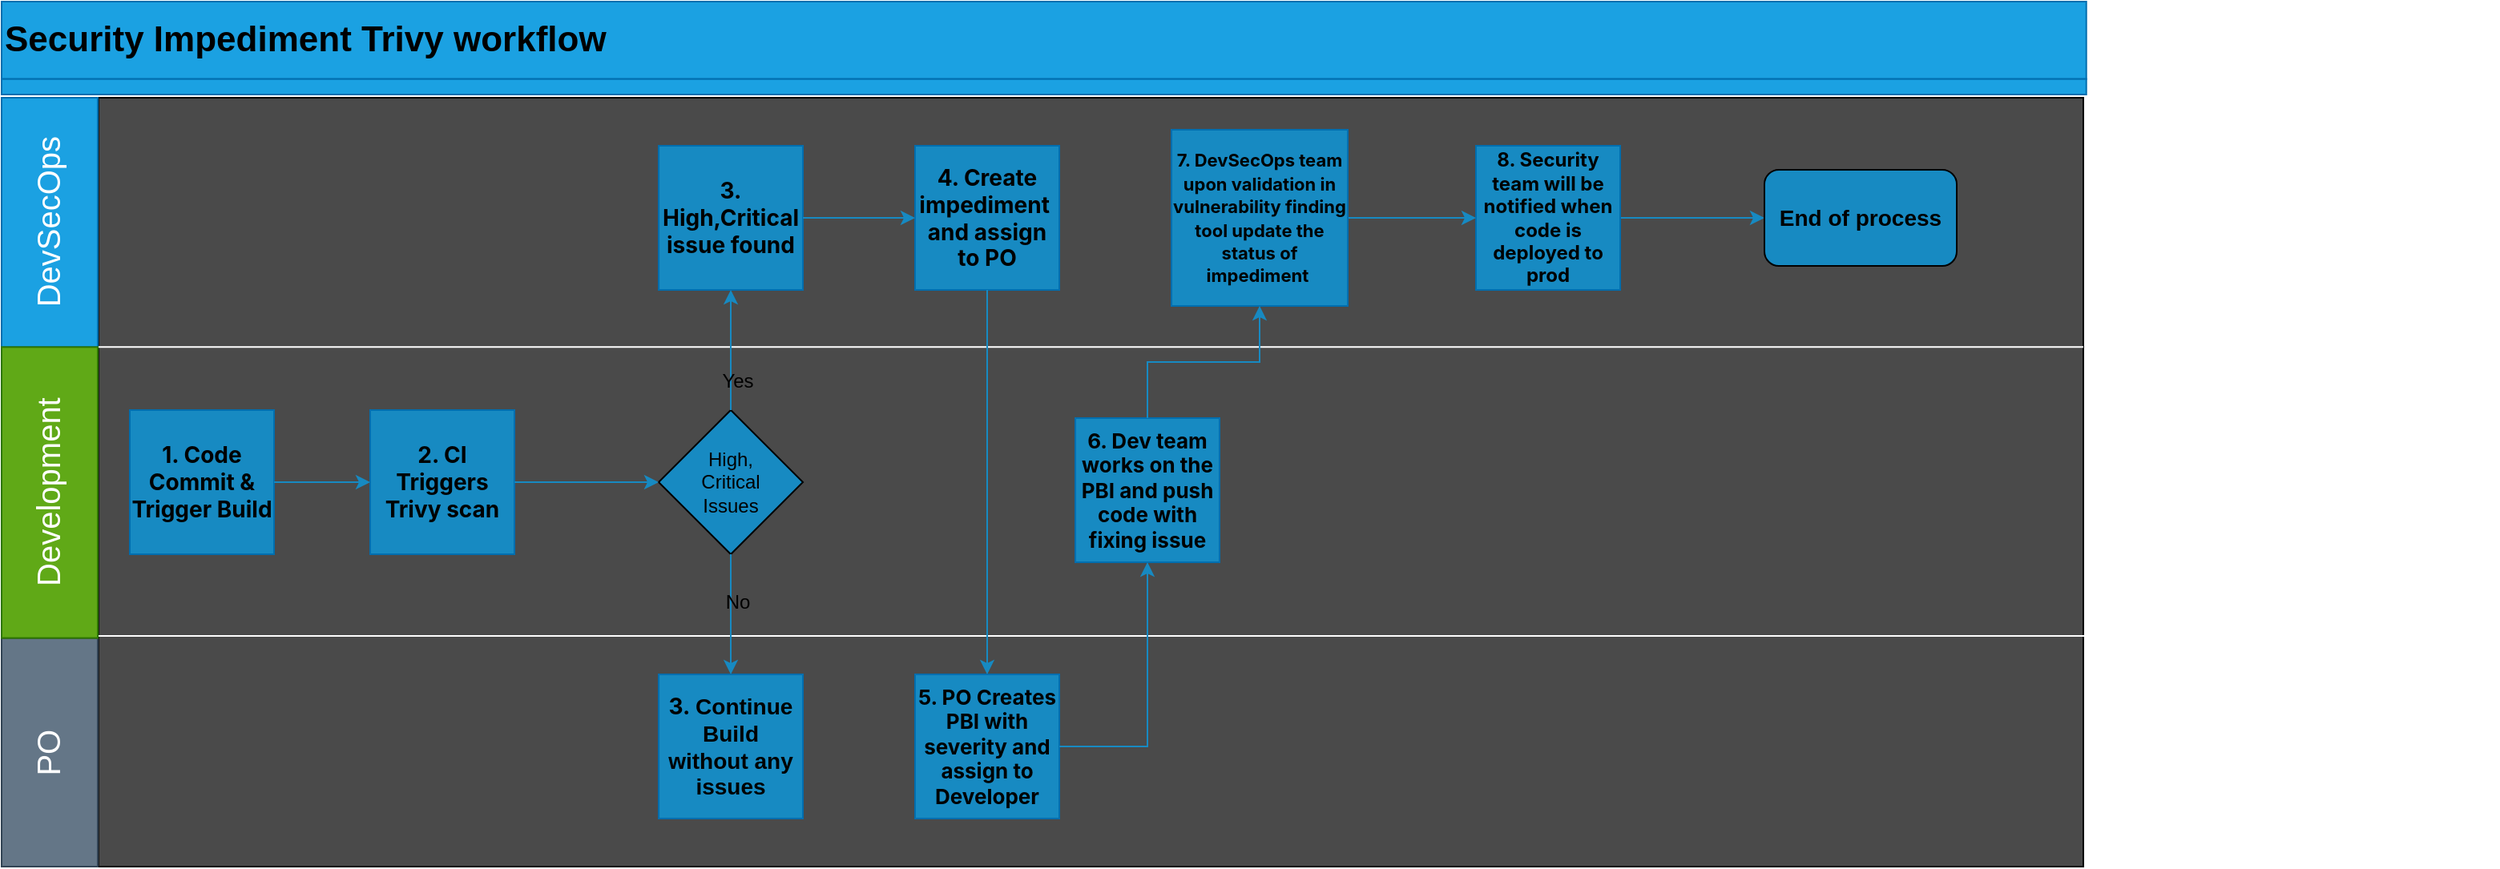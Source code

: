 <mxfile version="24.2.3" type="device">
  <diagram name="Page-1" id="_-10GnOW3q0OUTJ9YQ4u">
    <mxGraphModel dx="2328" dy="1512" grid="1" gridSize="10" guides="1" tooltips="1" connect="1" arrows="1" fold="1" page="1" pageScale="1" pageWidth="850" pageHeight="1100" math="0" shadow="0">
      <root>
        <mxCell id="0" />
        <mxCell id="1" parent="0" />
        <mxCell id="zypsdBxcPxv5_3bh2dCD-22" value="" style="group" vertex="1" connectable="0" parent="1">
          <mxGeometry x="169" y="190" width="1260" height="480" as="geometry" />
        </mxCell>
        <mxCell id="zypsdBxcPxv5_3bh2dCD-42" value="" style="group" vertex="1" connectable="0" parent="zypsdBxcPxv5_3bh2dCD-22">
          <mxGeometry width="1260" height="480" as="geometry" />
        </mxCell>
        <mxCell id="zypsdBxcPxv5_3bh2dCD-14" value="" style="rounded=0;whiteSpace=wrap;html=1;fillColor=#4A4A4A;" vertex="1" parent="zypsdBxcPxv5_3bh2dCD-42">
          <mxGeometry x="1.35" width="1238.65" height="480" as="geometry" />
        </mxCell>
        <mxCell id="zypsdBxcPxv5_3bh2dCD-13" value="" style="line;strokeWidth=1;rotatable=0;dashed=0;labelPosition=right;align=left;verticalAlign=middle;spacingTop=0;spacingLeft=6;points=[];portConstraint=eastwest;strokeColor=#FFFFFF;" vertex="1" parent="zypsdBxcPxv5_3bh2dCD-42">
          <mxGeometry y="149.19" width="1240" height="12.97" as="geometry" />
        </mxCell>
        <mxCell id="zypsdBxcPxv5_3bh2dCD-17" value="" style="line;strokeWidth=1;rotatable=0;dashed=0;labelPosition=right;align=left;verticalAlign=middle;spacingTop=0;spacingLeft=6;points=[];portConstraint=eastwest;strokeColor=#FFFFFF;" vertex="1" parent="zypsdBxcPxv5_3bh2dCD-42">
          <mxGeometry x="1.35" y="329.51" width="1258.65" height="12.97" as="geometry" />
        </mxCell>
        <mxCell id="zypsdBxcPxv5_3bh2dCD-54" value="" style="edgeStyle=orthogonalEdgeStyle;rounded=0;orthogonalLoop=1;jettySize=auto;html=1;strokeColor=#178AC2;" edge="1" parent="zypsdBxcPxv5_3bh2dCD-42" source="zypsdBxcPxv5_3bh2dCD-43" target="zypsdBxcPxv5_3bh2dCD-53">
          <mxGeometry relative="1" as="geometry" />
        </mxCell>
        <mxCell id="zypsdBxcPxv5_3bh2dCD-43" value="&lt;div style=&quot;&quot;&gt;&lt;font size=&quot;1&quot; face=&quot;-apple-system, system-ui, Segoe WPC, Segoe UI, system-ui, Ubuntu, Droid Sans, sans-serif&quot; color=&quot;#000000&quot;&gt;&lt;b style=&quot;font-size: 12px;&quot;&gt;8. Security team will be notified when code is deployed to prod&lt;/b&gt;&lt;/font&gt;&lt;/div&gt;" style="whiteSpace=wrap;html=1;aspect=fixed;fillColor=#178AC2;fontColor=#ffffff;strokeColor=#006EAF;align=center;" vertex="1" parent="zypsdBxcPxv5_3bh2dCD-42">
          <mxGeometry x="861" y="30" width="90" height="90" as="geometry" />
        </mxCell>
        <mxCell id="zypsdBxcPxv5_3bh2dCD-56" value="" style="edgeStyle=orthogonalEdgeStyle;rounded=0;orthogonalLoop=1;jettySize=auto;html=1;strokeColor=#178AC2;" edge="1" parent="zypsdBxcPxv5_3bh2dCD-42" source="zypsdBxcPxv5_3bh2dCD-41" target="zypsdBxcPxv5_3bh2dCD-43">
          <mxGeometry relative="1" as="geometry" />
        </mxCell>
        <mxCell id="zypsdBxcPxv5_3bh2dCD-41" value="&lt;div style=&quot;&quot;&gt;&lt;strong style=&quot;background-color: initial; font-family: -apple-system, &amp;quot;system-ui&amp;quot;, &amp;quot;Segoe WPC&amp;quot;, &amp;quot;Segoe UI&amp;quot;, system-ui, Ubuntu, &amp;quot;Droid Sans&amp;quot;, sans-serif;&quot;&gt;&lt;font style=&quot;font-size: 11px;&quot; color=&quot;#000000&quot;&gt;7. DevSecOps team upon validation in vulnerability finding tool update the status of impediment&amp;nbsp;&lt;/font&gt;&lt;/strong&gt;&lt;/div&gt;" style="whiteSpace=wrap;html=1;aspect=fixed;fillColor=#178AC2;fontColor=#ffffff;strokeColor=#006EAF;align=center;" vertex="1" parent="zypsdBxcPxv5_3bh2dCD-42">
          <mxGeometry x="671" y="20" width="110" height="110" as="geometry" />
        </mxCell>
        <mxCell id="zypsdBxcPxv5_3bh2dCD-18" value="&lt;div style=&quot;&quot;&gt;&lt;strong style=&quot;background-color: initial; font-family: -apple-system, &amp;quot;system-ui&amp;quot;, &amp;quot;Segoe WPC&amp;quot;, &amp;quot;Segoe UI&amp;quot;, system-ui, Ubuntu, &amp;quot;Droid Sans&amp;quot;, sans-serif; font-size: 14px;&quot;&gt;&lt;font color=&quot;#000000&quot;&gt;1. Code Commit &amp;amp; Trigger Build&lt;/font&gt;&lt;/strong&gt;&lt;/div&gt;" style="whiteSpace=wrap;html=1;aspect=fixed;fillColor=#178AC2;fontColor=#ffffff;strokeColor=#006EAF;align=center;" vertex="1" parent="zypsdBxcPxv5_3bh2dCD-42">
          <mxGeometry x="21" y="195" width="90" height="90" as="geometry" />
        </mxCell>
        <mxCell id="zypsdBxcPxv5_3bh2dCD-19" value="&lt;div style=&quot;&quot;&gt;&lt;strong style=&quot;background-color: initial; font-family: -apple-system, &amp;quot;system-ui&amp;quot;, &amp;quot;Segoe WPC&amp;quot;, &amp;quot;Segoe UI&amp;quot;, system-ui, Ubuntu, &amp;quot;Droid Sans&amp;quot;, sans-serif; font-size: 14px;&quot;&gt;&lt;font color=&quot;#000000&quot;&gt;2. CI Triggers Trivy scan&lt;/font&gt;&lt;/strong&gt;&lt;/div&gt;" style="whiteSpace=wrap;html=1;aspect=fixed;fillColor=#178AC2;fontColor=#ffffff;strokeColor=#006EAF;align=center;" vertex="1" parent="zypsdBxcPxv5_3bh2dCD-42">
          <mxGeometry x="171" y="195" width="90" height="90" as="geometry" />
        </mxCell>
        <mxCell id="zypsdBxcPxv5_3bh2dCD-20" value="" style="edgeStyle=orthogonalEdgeStyle;rounded=0;orthogonalLoop=1;jettySize=auto;html=1;strokeColor=#178AC2;strokeWidth=1;fillColor=#1ba1e2;" edge="1" parent="zypsdBxcPxv5_3bh2dCD-42" source="zypsdBxcPxv5_3bh2dCD-18" target="zypsdBxcPxv5_3bh2dCD-19">
          <mxGeometry relative="1" as="geometry" />
        </mxCell>
        <mxCell id="zypsdBxcPxv5_3bh2dCD-23" value="High,&lt;br&gt;Critical&lt;br&gt;Issues" style="rhombus;whiteSpace=wrap;html=1;fillColor=#178AC2;" vertex="1" parent="zypsdBxcPxv5_3bh2dCD-42">
          <mxGeometry x="351" y="195" width="90.02" height="90" as="geometry" />
        </mxCell>
        <mxCell id="zypsdBxcPxv5_3bh2dCD-25" style="edgeStyle=orthogonalEdgeStyle;rounded=0;orthogonalLoop=1;jettySize=auto;html=1;strokeColor=#178AC2;" edge="1" parent="zypsdBxcPxv5_3bh2dCD-42" source="zypsdBxcPxv5_3bh2dCD-19" target="zypsdBxcPxv5_3bh2dCD-23">
          <mxGeometry relative="1" as="geometry" />
        </mxCell>
        <mxCell id="zypsdBxcPxv5_3bh2dCD-31" value="&lt;div style=&quot;&quot;&gt;&lt;strong style=&quot;background-color: initial; font-family: -apple-system, &amp;quot;system-ui&amp;quot;, &amp;quot;Segoe WPC&amp;quot;, &amp;quot;Segoe UI&amp;quot;, system-ui, Ubuntu, &amp;quot;Droid Sans&amp;quot;, sans-serif; font-size: 14px;&quot;&gt;&lt;font color=&quot;#000000&quot;&gt;3. High,Critical issue found&lt;/font&gt;&lt;/strong&gt;&lt;/div&gt;" style="whiteSpace=wrap;html=1;aspect=fixed;fillColor=#178AC2;fontColor=#ffffff;strokeColor=#006EAF;align=center;" vertex="1" parent="zypsdBxcPxv5_3bh2dCD-42">
          <mxGeometry x="351.02" y="30" width="90" height="90" as="geometry" />
        </mxCell>
        <mxCell id="zypsdBxcPxv5_3bh2dCD-34" value="" style="edgeStyle=orthogonalEdgeStyle;rounded=0;orthogonalLoop=1;jettySize=auto;html=1;strokeColor=#178AC2;" edge="1" parent="zypsdBxcPxv5_3bh2dCD-42" source="zypsdBxcPxv5_3bh2dCD-23" target="zypsdBxcPxv5_3bh2dCD-31">
          <mxGeometry relative="1" as="geometry" />
        </mxCell>
        <mxCell id="zypsdBxcPxv5_3bh2dCD-28" value="&lt;div style=&quot;&quot;&gt;&lt;font color=&quot;#000000&quot;&gt;&lt;strong style=&quot;background-color: initial; font-family: -apple-system, &amp;quot;system-ui&amp;quot;, &amp;quot;Segoe WPC&amp;quot;, &amp;quot;Segoe UI&amp;quot;, system-ui, Ubuntu, &amp;quot;Droid Sans&amp;quot;, sans-serif; font-size: 14px;&quot;&gt;3.&amp;nbsp;&lt;/strong&gt;&lt;span style=&quot;background-color: initial;&quot;&gt;&lt;font style=&quot;font-size: 14px;&quot;&gt;&lt;b style=&quot;&quot;&gt;Continue Build without any issues&lt;/b&gt;&lt;/font&gt;&lt;/span&gt;&lt;/font&gt;&lt;/div&gt;" style="whiteSpace=wrap;html=1;aspect=fixed;fillColor=#178AC2;fontColor=#ffffff;strokeColor=#006EAF;align=center;" vertex="1" parent="zypsdBxcPxv5_3bh2dCD-42">
          <mxGeometry x="351.02" y="360" width="90" height="90" as="geometry" />
        </mxCell>
        <mxCell id="zypsdBxcPxv5_3bh2dCD-29" value="" style="edgeStyle=orthogonalEdgeStyle;rounded=0;orthogonalLoop=1;jettySize=auto;html=1;strokeColor=#178AC2;" edge="1" parent="zypsdBxcPxv5_3bh2dCD-42" source="zypsdBxcPxv5_3bh2dCD-23" target="zypsdBxcPxv5_3bh2dCD-28">
          <mxGeometry relative="1" as="geometry" />
        </mxCell>
        <mxCell id="zypsdBxcPxv5_3bh2dCD-32" value="&lt;div style=&quot;&quot;&gt;&lt;strong style=&quot;background-color: initial; font-family: -apple-system, &amp;quot;system-ui&amp;quot;, &amp;quot;Segoe WPC&amp;quot;, &amp;quot;Segoe UI&amp;quot;, system-ui, Ubuntu, &amp;quot;Droid Sans&amp;quot;, sans-serif; font-size: 14px;&quot;&gt;&lt;font color=&quot;#000000&quot;&gt;4. Create impediment&amp;nbsp; and assign to PO&lt;/font&gt;&lt;/strong&gt;&lt;/div&gt;" style="whiteSpace=wrap;html=1;aspect=fixed;fillColor=#178AC2;fontColor=#ffffff;strokeColor=#006EAF;align=center;" vertex="1" parent="zypsdBxcPxv5_3bh2dCD-42">
          <mxGeometry x="511" y="30" width="90" height="90" as="geometry" />
        </mxCell>
        <mxCell id="zypsdBxcPxv5_3bh2dCD-35" value="" style="edgeStyle=orthogonalEdgeStyle;rounded=0;orthogonalLoop=1;jettySize=auto;html=1;strokeColor=#178AC2;" edge="1" parent="zypsdBxcPxv5_3bh2dCD-42" source="zypsdBxcPxv5_3bh2dCD-31" target="zypsdBxcPxv5_3bh2dCD-32">
          <mxGeometry relative="1" as="geometry" />
        </mxCell>
        <mxCell id="zypsdBxcPxv5_3bh2dCD-33" value="&lt;div style=&quot;&quot;&gt;&lt;strong style=&quot;background-color: initial; font-family: -apple-system, &amp;quot;system-ui&amp;quot;, &amp;quot;Segoe WPC&amp;quot;, &amp;quot;Segoe UI&amp;quot;, system-ui, Ubuntu, &amp;quot;Droid Sans&amp;quot;, sans-serif;&quot;&gt;&lt;font style=&quot;font-size: 13px;&quot; color=&quot;#000000&quot;&gt;5. PO Creates PBI with severity and assign to Developer&lt;/font&gt;&lt;/strong&gt;&lt;/div&gt;" style="whiteSpace=wrap;html=1;aspect=fixed;fillColor=#178AC2;fontColor=#ffffff;strokeColor=#006EAF;align=center;" vertex="1" parent="zypsdBxcPxv5_3bh2dCD-42">
          <mxGeometry x="511" y="360" width="90" height="90" as="geometry" />
        </mxCell>
        <mxCell id="zypsdBxcPxv5_3bh2dCD-37" style="edgeStyle=orthogonalEdgeStyle;rounded=0;orthogonalLoop=1;jettySize=auto;html=1;strokeColor=#178AC2;" edge="1" parent="zypsdBxcPxv5_3bh2dCD-42" source="zypsdBxcPxv5_3bh2dCD-32" target="zypsdBxcPxv5_3bh2dCD-33">
          <mxGeometry relative="1" as="geometry" />
        </mxCell>
        <mxCell id="zypsdBxcPxv5_3bh2dCD-53" value="&lt;font style=&quot;font-size: 14px;&quot;&gt;&lt;b&gt;End of process&lt;/b&gt;&lt;/font&gt;" style="rounded=1;whiteSpace=wrap;html=1;fillColor=#178AC2;" vertex="1" parent="zypsdBxcPxv5_3bh2dCD-42">
          <mxGeometry x="1041" y="45" width="120" height="60" as="geometry" />
        </mxCell>
        <mxCell id="zypsdBxcPxv5_3bh2dCD-39" value="&lt;div style=&quot;&quot;&gt;&lt;strong style=&quot;background-color: initial; font-family: -apple-system, &amp;quot;system-ui&amp;quot;, &amp;quot;Segoe WPC&amp;quot;, &amp;quot;Segoe UI&amp;quot;, system-ui, Ubuntu, &amp;quot;Droid Sans&amp;quot;, sans-serif;&quot;&gt;&lt;font style=&quot;font-size: 13px;&quot; color=&quot;#000000&quot;&gt;6. Dev team works on the PBI and push code with fixing issue&lt;/font&gt;&lt;/strong&gt;&lt;/div&gt;" style="whiteSpace=wrap;html=1;aspect=fixed;fillColor=#178AC2;fontColor=#ffffff;strokeColor=#006EAF;align=center;" vertex="1" parent="zypsdBxcPxv5_3bh2dCD-42">
          <mxGeometry x="611" y="200" width="90" height="90" as="geometry" />
        </mxCell>
        <mxCell id="zypsdBxcPxv5_3bh2dCD-40" style="edgeStyle=orthogonalEdgeStyle;rounded=0;orthogonalLoop=1;jettySize=auto;html=1;entryX=0.5;entryY=1;entryDx=0;entryDy=0;strokeColor=#178AC2;" edge="1" parent="zypsdBxcPxv5_3bh2dCD-42" source="zypsdBxcPxv5_3bh2dCD-33" target="zypsdBxcPxv5_3bh2dCD-39">
          <mxGeometry relative="1" as="geometry" />
        </mxCell>
        <mxCell id="zypsdBxcPxv5_3bh2dCD-44" style="edgeStyle=orthogonalEdgeStyle;rounded=0;orthogonalLoop=1;jettySize=auto;html=1;strokeColor=#178AC2;" edge="1" parent="zypsdBxcPxv5_3bh2dCD-42" source="zypsdBxcPxv5_3bh2dCD-39" target="zypsdBxcPxv5_3bh2dCD-41">
          <mxGeometry relative="1" as="geometry" />
        </mxCell>
        <mxCell id="zypsdBxcPxv5_3bh2dCD-30" value="No" style="text;html=1;align=center;verticalAlign=middle;resizable=0;points=[];autosize=1;strokeColor=none;fillColor=none;" vertex="1" parent="zypsdBxcPxv5_3bh2dCD-22">
          <mxGeometry x="380" y="299.51" width="40" height="30" as="geometry" />
        </mxCell>
        <mxCell id="zypsdBxcPxv5_3bh2dCD-38" value="Yes" style="text;html=1;align=center;verticalAlign=middle;resizable=0;points=[];autosize=1;strokeColor=none;fillColor=none;" vertex="1" parent="zypsdBxcPxv5_3bh2dCD-22">
          <mxGeometry x="380" y="162.16" width="40" height="30" as="geometry" />
        </mxCell>
        <mxCell id="zypsdBxcPxv5_3bh2dCD-7" value="" style="group" vertex="1" connectable="0" parent="1">
          <mxGeometry x="110" y="130" width="1558" height="58" as="geometry" />
        </mxCell>
        <mxCell id="zypsdBxcPxv5_3bh2dCD-1" value="&lt;font style=&quot;font-size: 22px;&quot; color=&quot;#000000&quot;&gt;&lt;b&gt;Security Impediment Trivy workflow&lt;/b&gt;&lt;/font&gt;" style="rounded=0;whiteSpace=wrap;html=1;fillColor=#1ba1e2;fontColor=#ffffff;strokeColor=#006EAF;align=left;" vertex="1" parent="zypsdBxcPxv5_3bh2dCD-7">
          <mxGeometry width="1300.854" height="48.333" as="geometry" />
        </mxCell>
        <mxCell id="zypsdBxcPxv5_3bh2dCD-3" value="" style="rounded=0;whiteSpace=wrap;html=1;fillColor=#1ba1e2;fontColor=#ffffff;strokeColor=#006EAF;align=left;" vertex="1" parent="zypsdBxcPxv5_3bh2dCD-7">
          <mxGeometry y="48.333" width="1300.854" height="9.667" as="geometry" />
        </mxCell>
        <mxCell id="zypsdBxcPxv5_3bh2dCD-21" value="" style="group" vertex="1" connectable="0" parent="1">
          <mxGeometry x="110" y="190" width="60" height="480" as="geometry" />
        </mxCell>
        <mxCell id="zypsdBxcPxv5_3bh2dCD-4" value="&lt;font style=&quot;font-size: 20px;&quot;&gt;PO&lt;/font&gt;" style="rounded=0;whiteSpace=wrap;html=1;fillColor=#647687;fontColor=#ffffff;strokeColor=#314354;textDirection=vertical-lr;rotation=-180;" vertex="1" parent="zypsdBxcPxv5_3bh2dCD-21">
          <mxGeometry y="337.297" width="60" height="142.703" as="geometry" />
        </mxCell>
        <mxCell id="zypsdBxcPxv5_3bh2dCD-5" value="&lt;font style=&quot;font-size: 20px;&quot;&gt;DevSecOps&lt;/font&gt;" style="rounded=0;whiteSpace=wrap;html=1;fillColor=#1ba1e2;fontColor=#ffffff;strokeColor=#006EAF;textDirection=vertical-lr;rotation=-180;" vertex="1" parent="zypsdBxcPxv5_3bh2dCD-21">
          <mxGeometry width="60" height="155.676" as="geometry" />
        </mxCell>
        <mxCell id="zypsdBxcPxv5_3bh2dCD-6" value="&lt;font style=&quot;font-size: 20px;&quot;&gt;Development&lt;/font&gt;" style="rounded=0;whiteSpace=wrap;html=1;fillColor=#60a917;fontColor=#ffffff;strokeColor=#2D7600;textDirection=vertical-lr;rotation=-180;" vertex="1" parent="zypsdBxcPxv5_3bh2dCD-21">
          <mxGeometry y="155.676" width="60" height="181.622" as="geometry" />
        </mxCell>
      </root>
    </mxGraphModel>
  </diagram>
</mxfile>
